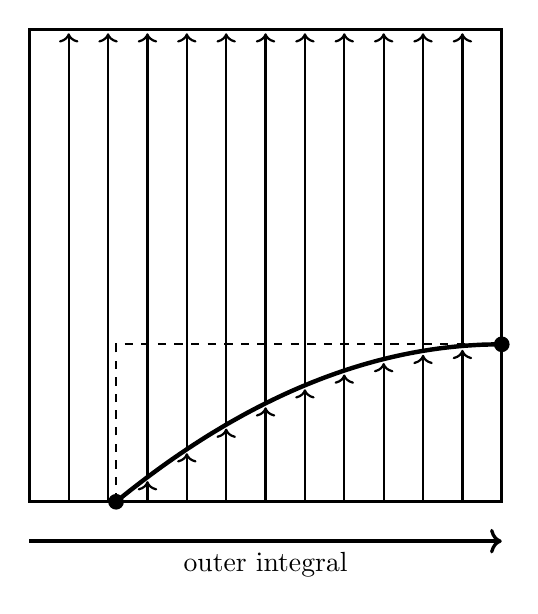 \draw[very thick] (-3, -3) -- (-3, 3) -- (3, 3) -- (3, -3) -- cycle;

\draw[very thick,->] (-3, -3.5) -- (3, -3.5) node[midway,anchor=north]{outer integral};

\begin{scope}
    \clip (-3, -3) rectangle (3, 3);
    \draw[ultra thick,smooth,domain=-3:3,variable=\x] plot (\x, {-1-(\x-3)*(\x-3)/12});
\end{scope}

\node[circle,fill,inner sep=2pt] at (-1.899, -3) {};
\node[circle,fill,inner sep=2pt] at (3, -1) {};
\draw[thick,dashed] (-1.899, -3) -- (-1.899, -1) -- (3, -1) -- (3, -3) -- cycle;

\draw[thick,->] (-2.5, -3) -- (-2.5, 2.95);
\draw[thick,->] (-2.0, -3) -- (-2.0, 2.95);
\draw[thick,->] (-1.5, -3) -- (-1.5, -2.688-0.05);
\draw[thick,->] (-1.5, -2.688) -- (-1.5, 2.95);
\draw[thick,->] (-1.0, -3) -- (-1.0, -7/3-0.05);
\draw[thick,->] (-1.0, -7/3) -- (-1.0, 2.95);
\draw[thick,->] (-0.5, -3) -- (-0.5, -2.021-0.05);
\draw[thick,->] (-0.5, -2.021) -- (-0.5, 2.95);
\draw[thick,->] (0.0, -3) -- (0.0, -1.75-0.05);
\draw[thick,->] (0.0, -1.75) -- (0.0, 2.95);
\draw[thick,->] (0.5, -3) -- (0.5, -1.521-0.05);
\draw[thick,->] (0.5, -1.521) -- (0.5, 2.95);
\draw[thick,->] (1.0, -3) -- (1.0, -4/3-0.05);
\draw[thick,->] (1.0, -4/3) -- (1.0, 2.95);
\draw[thick,->] (1.5, -3) -- (1.5, -1.188-0.05);
\draw[thick,->] (1.5, -1.188) -- (1.5, 2.95);
\draw[thick,->] (2.0, -3) -- (2.0, -13/12-0.05);
\draw[thick,->] (2.0, -13/12) -- (2.0, 2.95);
\draw[thick,->] (2.5, -3) -- (2.5, -1.021-0.05);
\draw[thick,->] (2.5, -1.021) -- (2.5, 2.95);
